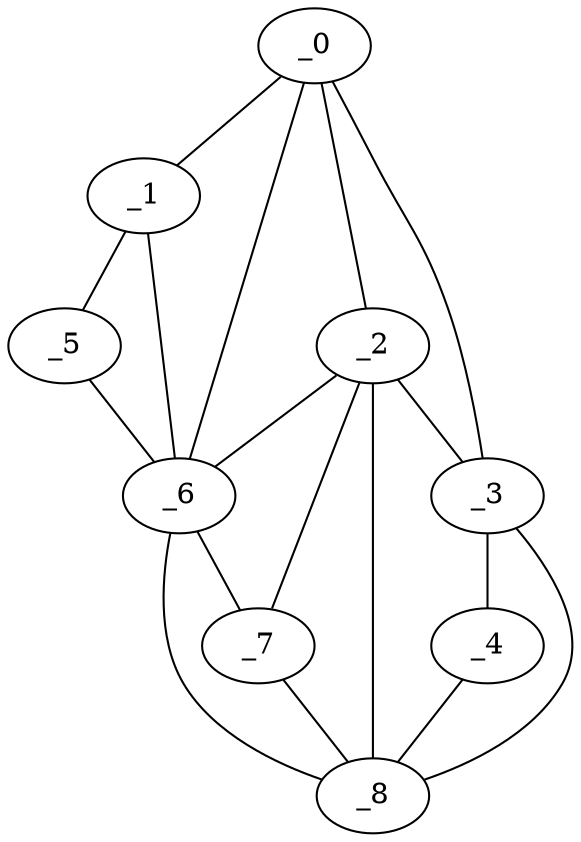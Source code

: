 graph "obj64__90.gxl" {
	_0	 [x=44,
		y=26];
	_1	 [x=47,
		y=7];
	_0 -- _1	 [valence=1];
	_2	 [x=47,
		y=38];
	_0 -- _2	 [valence=2];
	_3	 [x=47,
		y=124];
	_0 -- _3	 [valence=1];
	_6	 [x=86,
		y=27];
	_0 -- _6	 [valence=1];
	_5	 [x=84,
		y=7];
	_1 -- _5	 [valence=1];
	_1 -- _6	 [valence=2];
	_2 -- _3	 [valence=2];
	_2 -- _6	 [valence=2];
	_7	 [x=86,
		y=41];
	_2 -- _7	 [valence=2];
	_8	 [x=87,
		y=65];
	_2 -- _8	 [valence=1];
	_4	 [x=82,
		y=125];
	_3 -- _4	 [valence=1];
	_3 -- _8	 [valence=1];
	_4 -- _8	 [valence=1];
	_5 -- _6	 [valence=1];
	_6 -- _7	 [valence=1];
	_6 -- _8	 [valence=1];
	_7 -- _8	 [valence=2];
}

